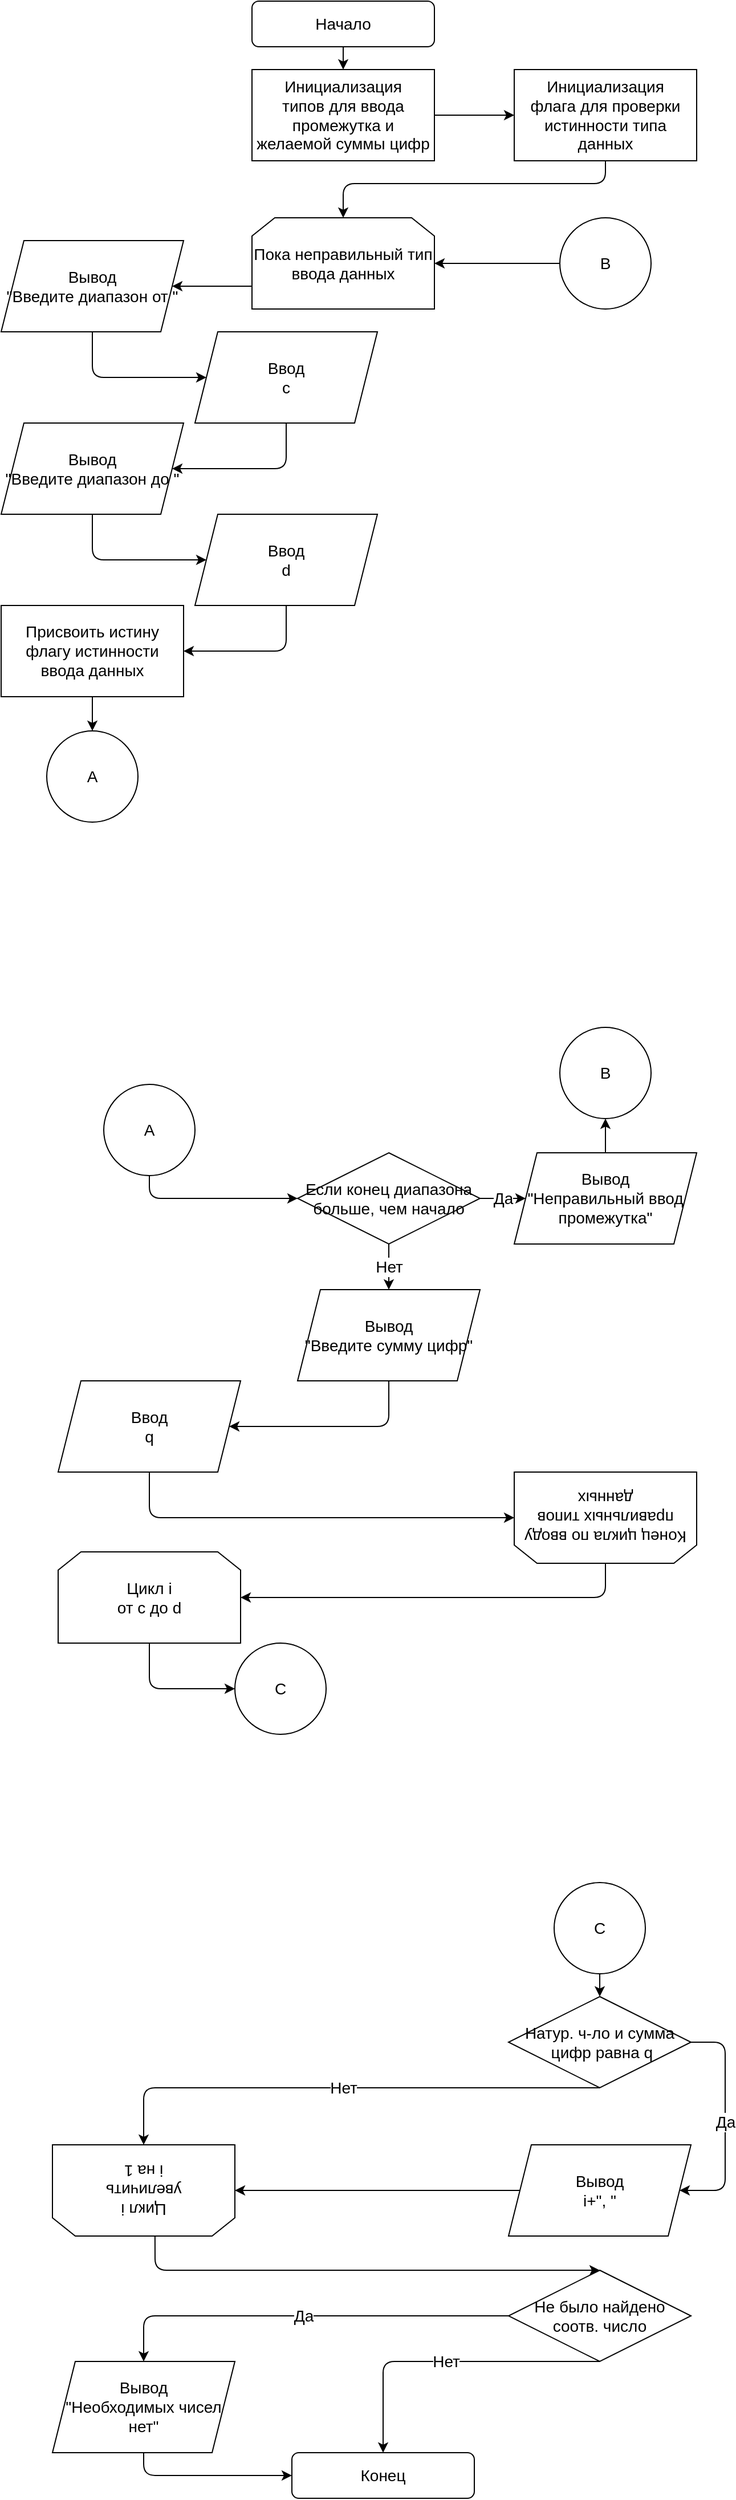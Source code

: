 <mxfile version="14.4.6" type="github">
  <diagram id="j850rsy9zMjjg5aDE9rX" name="Page-1">
    <mxGraphModel dx="1422" dy="794" grid="1" gridSize="10" guides="1" tooltips="1" connect="1" arrows="1" fold="1" page="1" pageScale="1" pageWidth="827" pageHeight="1169" math="0" shadow="0">
      <root>
        <mxCell id="0" />
        <mxCell id="1" parent="0" />
        <mxCell id="yiYiCe4EvvSNOmWsxo8L-3" value="Начало" style="rounded=1;whiteSpace=wrap;html=1;strokeWidth=1;fontSize=14;" parent="1" vertex="1">
          <mxGeometry x="320" y="40" width="160" height="40" as="geometry" />
        </mxCell>
        <mxCell id="yiYiCe4EvvSNOmWsxo8L-4" value="" style="endArrow=classic;html=1;exitX=0.5;exitY=1;exitDx=0;exitDy=0;entryX=0.5;entryY=0;entryDx=0;entryDy=0;strokeWidth=1;fontSize=14;" parent="1" source="yiYiCe4EvvSNOmWsxo8L-3" target="yiYiCe4EvvSNOmWsxo8L-5" edge="1">
          <mxGeometry width="50" height="50" relative="1" as="geometry">
            <mxPoint x="390" y="250" as="sourcePoint" />
            <mxPoint x="400" y="100" as="targetPoint" />
          </mxGeometry>
        </mxCell>
        <mxCell id="yiYiCe4EvvSNOmWsxo8L-5" value="Инициализация&lt;br&gt;типов для ввода промежутка и желаемой суммы цифр" style="rounded=0;whiteSpace=wrap;html=1;strokeWidth=1;fontSize=14;" parent="1" vertex="1">
          <mxGeometry x="320" y="100" width="160" height="80" as="geometry" />
        </mxCell>
        <mxCell id="yiYiCe4EvvSNOmWsxo8L-7" value="" style="endArrow=classic;html=1;exitX=1;exitY=0.5;exitDx=0;exitDy=0;entryX=0;entryY=0.5;entryDx=0;entryDy=0;strokeWidth=1;fontSize=14;" parent="1" source="yiYiCe4EvvSNOmWsxo8L-5" target="yiYiCe4EvvSNOmWsxo8L-9" edge="1">
          <mxGeometry width="50" height="50" relative="1" as="geometry">
            <mxPoint x="390" y="230" as="sourcePoint" />
            <mxPoint x="440" y="230" as="targetPoint" />
          </mxGeometry>
        </mxCell>
        <mxCell id="yiYiCe4EvvSNOmWsxo8L-9" value="Инициализация&lt;br style=&quot;font-size: 14px&quot;&gt;флага для проверки истинности типа данных" style="rounded=0;whiteSpace=wrap;html=1;strokeWidth=1;fontSize=14;" parent="1" vertex="1">
          <mxGeometry x="550" y="100" width="160" height="80" as="geometry" />
        </mxCell>
        <mxCell id="yiYiCe4EvvSNOmWsxo8L-10" value="Пока неправильный тип ввода данных" style="shape=loopLimit;whiteSpace=wrap;html=1;strokeWidth=1;fontSize=14;" parent="1" vertex="1">
          <mxGeometry x="320" y="230" width="160" height="80" as="geometry" />
        </mxCell>
        <mxCell id="yiYiCe4EvvSNOmWsxo8L-11" value="" style="endArrow=classic;html=1;exitX=0.5;exitY=1;exitDx=0;exitDy=0;entryX=0.5;entryY=0;entryDx=0;entryDy=0;strokeWidth=1;fontSize=14;" parent="1" source="yiYiCe4EvvSNOmWsxo8L-9" target="yiYiCe4EvvSNOmWsxo8L-10" edge="1">
          <mxGeometry width="50" height="50" relative="1" as="geometry">
            <mxPoint x="390" y="320" as="sourcePoint" />
            <mxPoint x="610" y="330" as="targetPoint" />
            <Array as="points">
              <mxPoint x="630" y="200" />
              <mxPoint x="400" y="200" />
            </Array>
          </mxGeometry>
        </mxCell>
        <mxCell id="yiYiCe4EvvSNOmWsxo8L-12" value="Вывод&lt;br style=&quot;font-size: 14px;&quot;&gt;&quot;Введите диапазон от &quot;" style="shape=parallelogram;perimeter=parallelogramPerimeter;whiteSpace=wrap;html=1;fixedSize=1;strokeWidth=1;fontSize=14;" parent="1" vertex="1">
          <mxGeometry x="100" y="250" width="160" height="80" as="geometry" />
        </mxCell>
        <mxCell id="yiYiCe4EvvSNOmWsxo8L-14" value="Ввод&lt;br style=&quot;font-size: 14px;&quot;&gt;c" style="shape=parallelogram;perimeter=parallelogramPerimeter;whiteSpace=wrap;html=1;fixedSize=1;strokeWidth=1;fontSize=14;" parent="1" vertex="1">
          <mxGeometry x="270" y="330" width="160" height="80" as="geometry" />
        </mxCell>
        <mxCell id="yiYiCe4EvvSNOmWsxo8L-15" value="" style="endArrow=classic;html=1;exitX=0.5;exitY=1;exitDx=0;exitDy=0;entryX=0;entryY=0.5;entryDx=0;entryDy=0;strokeWidth=1;fontSize=14;" parent="1" source="yiYiCe4EvvSNOmWsxo8L-12" target="yiYiCe4EvvSNOmWsxo8L-14" edge="1">
          <mxGeometry width="50" height="50" relative="1" as="geometry">
            <mxPoint x="340" y="530" as="sourcePoint" />
            <mxPoint x="390" y="480" as="targetPoint" />
            <Array as="points">
              <mxPoint x="180" y="370" />
            </Array>
          </mxGeometry>
        </mxCell>
        <mxCell id="yiYiCe4EvvSNOmWsxo8L-16" value="Вывод&lt;br style=&quot;font-size: 14px;&quot;&gt;&quot;Введите диапазон до &quot;" style="shape=parallelogram;perimeter=parallelogramPerimeter;whiteSpace=wrap;html=1;fixedSize=1;strokeWidth=1;fontSize=14;" parent="1" vertex="1">
          <mxGeometry x="100" y="410" width="160" height="80" as="geometry" />
        </mxCell>
        <mxCell id="yiYiCe4EvvSNOmWsxo8L-17" value="" style="endArrow=classic;html=1;exitX=0.5;exitY=1;exitDx=0;exitDy=0;entryX=1;entryY=0.5;entryDx=0;entryDy=0;strokeWidth=1;fontSize=14;" parent="1" source="yiYiCe4EvvSNOmWsxo8L-14" target="yiYiCe4EvvSNOmWsxo8L-16" edge="1">
          <mxGeometry width="50" height="50" relative="1" as="geometry">
            <mxPoint x="340" y="530" as="sourcePoint" />
            <mxPoint x="350" y="570" as="targetPoint" />
            <Array as="points">
              <mxPoint x="350" y="450" />
            </Array>
          </mxGeometry>
        </mxCell>
        <mxCell id="yiYiCe4EvvSNOmWsxo8L-18" value="Ввод&lt;br style=&quot;font-size: 14px;&quot;&gt;d" style="shape=parallelogram;perimeter=parallelogramPerimeter;whiteSpace=wrap;html=1;fixedSize=1;strokeWidth=1;fontSize=14;" parent="1" vertex="1">
          <mxGeometry x="270" y="490" width="160" height="80" as="geometry" />
        </mxCell>
        <mxCell id="yiYiCe4EvvSNOmWsxo8L-19" value="" style="endArrow=classic;html=1;entryX=0;entryY=0.5;entryDx=0;entryDy=0;exitX=0.5;exitY=1;exitDx=0;exitDy=0;strokeWidth=1;fontSize=14;" parent="1" source="yiYiCe4EvvSNOmWsxo8L-16" target="yiYiCe4EvvSNOmWsxo8L-18" edge="1">
          <mxGeometry width="50" height="50" relative="1" as="geometry">
            <mxPoint x="340" y="730" as="sourcePoint" />
            <mxPoint x="390" y="680" as="targetPoint" />
            <Array as="points">
              <mxPoint x="180" y="530" />
            </Array>
          </mxGeometry>
        </mxCell>
        <mxCell id="yiYiCe4EvvSNOmWsxo8L-20" value="Присвоить истину флагу истинности ввода данных" style="rounded=0;whiteSpace=wrap;html=1;strokeWidth=1;fontSize=14;" parent="1" vertex="1">
          <mxGeometry x="100" y="570" width="160" height="80" as="geometry" />
        </mxCell>
        <mxCell id="yiYiCe4EvvSNOmWsxo8L-21" value="" style="endArrow=classic;html=1;exitX=0.5;exitY=1;exitDx=0;exitDy=0;entryX=1;entryY=0.5;entryDx=0;entryDy=0;strokeWidth=1;fontSize=14;" parent="1" source="yiYiCe4EvvSNOmWsxo8L-18" target="yiYiCe4EvvSNOmWsxo8L-20" edge="1">
          <mxGeometry width="50" height="50" relative="1" as="geometry">
            <mxPoint x="340" y="810" as="sourcePoint" />
            <mxPoint x="390" y="760" as="targetPoint" />
            <Array as="points">
              <mxPoint x="350" y="610" />
            </Array>
          </mxGeometry>
        </mxCell>
        <mxCell id="yiYiCe4EvvSNOmWsxo8L-22" value="Если конец диапазона больше, чем начало" style="rhombus;whiteSpace=wrap;html=1;strokeWidth=1;fontSize=14;" parent="1" vertex="1">
          <mxGeometry x="360" y="1050" width="160" height="80" as="geometry" />
        </mxCell>
        <mxCell id="yiYiCe4EvvSNOmWsxo8L-23" value="" style="endArrow=classic;html=1;exitX=0.5;exitY=1;exitDx=0;exitDy=0;entryX=0;entryY=0.5;entryDx=0;entryDy=0;strokeWidth=1;fontSize=14;" parent="1" source="TzRiDZTqgSpi_4eekQt0-5" target="yiYiCe4EvvSNOmWsxo8L-22" edge="1">
          <mxGeometry width="50" height="50" relative="1" as="geometry">
            <mxPoint x="230" y="1050" as="sourcePoint" />
            <mxPoint x="440" y="1440" as="targetPoint" />
            <Array as="points">
              <mxPoint x="230" y="1090" />
            </Array>
          </mxGeometry>
        </mxCell>
        <mxCell id="yiYiCe4EvvSNOmWsxo8L-26" value="Да" style="endArrow=classic;html=1;exitX=1;exitY=0.5;exitDx=0;exitDy=0;strokeWidth=1;fontSize=14;" parent="1" source="yiYiCe4EvvSNOmWsxo8L-22" target="yiYiCe4EvvSNOmWsxo8L-27" edge="1">
          <mxGeometry width="50" height="50" relative="1" as="geometry">
            <mxPoint x="390" y="1390" as="sourcePoint" />
            <mxPoint x="530" y="1290" as="targetPoint" />
          </mxGeometry>
        </mxCell>
        <mxCell id="yiYiCe4EvvSNOmWsxo8L-27" value="Вывод&lt;br style=&quot;font-size: 14px;&quot;&gt;&quot;Неправильный ввод промежутка&quot;" style="shape=parallelogram;perimeter=parallelogramPerimeter;whiteSpace=wrap;html=1;fixedSize=1;strokeWidth=1;fontSize=14;" parent="1" vertex="1">
          <mxGeometry x="550" y="1050" width="160" height="80" as="geometry" />
        </mxCell>
        <mxCell id="yiYiCe4EvvSNOmWsxo8L-30" value="" style="endArrow=classic;html=1;exitX=0.5;exitY=0;exitDx=0;exitDy=0;strokeWidth=1;fontSize=14;entryX=0.5;entryY=1;entryDx=0;entryDy=0;" parent="1" source="yiYiCe4EvvSNOmWsxo8L-27" target="TzRiDZTqgSpi_4eekQt0-6" edge="1">
          <mxGeometry width="50" height="50" relative="1" as="geometry">
            <mxPoint x="440" y="1040" as="sourcePoint" />
            <mxPoint x="610" y="980" as="targetPoint" />
            <Array as="points" />
          </mxGeometry>
        </mxCell>
        <mxCell id="yiYiCe4EvvSNOmWsxo8L-31" value="Нет" style="endArrow=classic;html=1;exitX=0.5;exitY=1;exitDx=0;exitDy=0;entryX=0.5;entryY=0;entryDx=0;entryDy=0;strokeWidth=1;fontSize=14;" parent="1" source="yiYiCe4EvvSNOmWsxo8L-22" target="yiYiCe4EvvSNOmWsxo8L-33" edge="1">
          <mxGeometry relative="1" as="geometry">
            <mxPoint x="450" y="1280" as="sourcePoint" />
            <mxPoint x="400" y="1380" as="targetPoint" />
          </mxGeometry>
        </mxCell>
        <mxCell id="yiYiCe4EvvSNOmWsxo8L-33" value="Вывод&lt;br style=&quot;font-size: 14px;&quot;&gt;&quot;Введите сумму цифр&quot;" style="shape=parallelogram;perimeter=parallelogramPerimeter;whiteSpace=wrap;html=1;fixedSize=1;strokeWidth=1;fontSize=14;" parent="1" vertex="1">
          <mxGeometry x="360" y="1170" width="160" height="80" as="geometry" />
        </mxCell>
        <mxCell id="yiYiCe4EvvSNOmWsxo8L-35" value="Ввод&lt;br style=&quot;font-size: 14px;&quot;&gt;q" style="shape=parallelogram;perimeter=parallelogramPerimeter;whiteSpace=wrap;html=1;fixedSize=1;strokeWidth=1;fontSize=14;" parent="1" vertex="1">
          <mxGeometry x="150" y="1250" width="160" height="80" as="geometry" />
        </mxCell>
        <mxCell id="yiYiCe4EvvSNOmWsxo8L-36" value="" style="endArrow=classic;html=1;exitX=0.5;exitY=1;exitDx=0;exitDy=0;entryX=1;entryY=0.5;entryDx=0;entryDy=0;strokeWidth=1;fontSize=14;" parent="1" source="yiYiCe4EvvSNOmWsxo8L-33" target="yiYiCe4EvvSNOmWsxo8L-35" edge="1">
          <mxGeometry width="50" height="50" relative="1" as="geometry">
            <mxPoint x="470" y="1570" as="sourcePoint" />
            <mxPoint x="520" y="1520" as="targetPoint" />
            <Array as="points">
              <mxPoint x="440" y="1290" />
            </Array>
          </mxGeometry>
        </mxCell>
        <mxCell id="yiYiCe4EvvSNOmWsxo8L-37" value="Конец цикла по вводу правильных типов данных" style="shape=loopLimit;whiteSpace=wrap;html=1;rotation=-180;strokeWidth=1;fontSize=14;" parent="1" vertex="1">
          <mxGeometry x="550" y="1330" width="160" height="80" as="geometry" />
        </mxCell>
        <mxCell id="yiYiCe4EvvSNOmWsxo8L-38" value="" style="endArrow=classic;html=1;exitX=0.5;exitY=1;exitDx=0;exitDy=0;entryX=1;entryY=0.5;entryDx=0;entryDy=0;strokeWidth=1;fontSize=14;" parent="1" source="yiYiCe4EvvSNOmWsxo8L-35" target="yiYiCe4EvvSNOmWsxo8L-37" edge="1">
          <mxGeometry width="50" height="50" relative="1" as="geometry">
            <mxPoint x="470" y="1470" as="sourcePoint" />
            <mxPoint x="520" y="1420" as="targetPoint" />
            <Array as="points">
              <mxPoint x="230" y="1370" />
            </Array>
          </mxGeometry>
        </mxCell>
        <mxCell id="yiYiCe4EvvSNOmWsxo8L-40" value="" style="endArrow=classic;html=1;exitX=0.5;exitY=0;exitDx=0;exitDy=0;entryX=1;entryY=0.5;entryDx=0;entryDy=0;strokeWidth=1;fontSize=14;" parent="1" source="yiYiCe4EvvSNOmWsxo8L-37" target="yiYiCe4EvvSNOmWsxo8L-44" edge="1">
          <mxGeometry width="50" height="50" relative="1" as="geometry">
            <mxPoint x="470" y="1770" as="sourcePoint" />
            <mxPoint x="400" y="1800" as="targetPoint" />
            <Array as="points">
              <mxPoint x="630" y="1440" />
            </Array>
          </mxGeometry>
        </mxCell>
        <mxCell id="yiYiCe4EvvSNOmWsxo8L-44" value="Цикл i&lt;br style=&quot;font-size: 14px;&quot;&gt;от c до d" style="shape=loopLimit;whiteSpace=wrap;html=1;strokeWidth=1;fontSize=14;" parent="1" vertex="1">
          <mxGeometry x="150" y="1400" width="160" height="80" as="geometry" />
        </mxCell>
        <mxCell id="yiYiCe4EvvSNOmWsxo8L-45" value="" style="endArrow=classic;html=1;exitX=0.5;exitY=1;exitDx=0;exitDy=0;strokeWidth=1;fontSize=14;entryX=0;entryY=0.5;entryDx=0;entryDy=0;" parent="1" source="yiYiCe4EvvSNOmWsxo8L-44" target="TzRiDZTqgSpi_4eekQt0-9" edge="1">
          <mxGeometry width="50" height="50" relative="1" as="geometry">
            <mxPoint x="500" y="1890" as="sourcePoint" />
            <mxPoint x="320" y="1520" as="targetPoint" />
            <Array as="points">
              <mxPoint x="230" y="1520" />
            </Array>
          </mxGeometry>
        </mxCell>
        <mxCell id="yiYiCe4EvvSNOmWsxo8L-46" value="Натур. ч-ло и сумма&lt;br style=&quot;font-size: 14px;&quot;&gt;&amp;nbsp;цифр равна q" style="rhombus;whiteSpace=wrap;html=1;strokeWidth=1;fontSize=14;" parent="1" vertex="1">
          <mxGeometry x="545" y="1790" width="160" height="80" as="geometry" />
        </mxCell>
        <mxCell id="yiYiCe4EvvSNOmWsxo8L-47" value="Да" style="endArrow=classic;html=1;exitX=1;exitY=0.5;exitDx=0;exitDy=0;entryX=1;entryY=0.5;entryDx=0;entryDy=0;strokeWidth=1;fontSize=14;" parent="1" source="yiYiCe4EvvSNOmWsxo8L-46" target="yiYiCe4EvvSNOmWsxo8L-56" edge="1">
          <mxGeometry width="50" height="50" relative="1" as="geometry">
            <mxPoint x="495" y="2190" as="sourcePoint" />
            <mxPoint x="715" y="2040" as="targetPoint" />
            <Array as="points">
              <mxPoint x="735" y="1830" />
              <mxPoint x="735" y="1960" />
            </Array>
          </mxGeometry>
        </mxCell>
        <mxCell id="yiYiCe4EvvSNOmWsxo8L-49" value="Цикл i&lt;br style=&quot;font-size: 14px;&quot;&gt;увеличить &lt;br style=&quot;font-size: 14px;&quot;&gt;i на 1" style="shape=loopLimit;whiteSpace=wrap;html=1;rotation=-180;strokeWidth=1;fontSize=14;" parent="1" vertex="1">
          <mxGeometry x="145" y="1920" width="160" height="80" as="geometry" />
        </mxCell>
        <mxCell id="yiYiCe4EvvSNOmWsxo8L-50" value="Не было найдено соотв. число" style="rhombus;whiteSpace=wrap;html=1;strokeWidth=1;fontSize=14;" parent="1" vertex="1">
          <mxGeometry x="545" y="2030" width="160" height="80" as="geometry" />
        </mxCell>
        <mxCell id="yiYiCe4EvvSNOmWsxo8L-51" value="" style="endArrow=classic;html=1;exitX=0.438;exitY=0;exitDx=0;exitDy=0;exitPerimeter=0;entryX=0.5;entryY=0;entryDx=0;entryDy=0;strokeWidth=1;fontSize=14;" parent="1" source="yiYiCe4EvvSNOmWsxo8L-49" target="yiYiCe4EvvSNOmWsxo8L-50" edge="1">
          <mxGeometry width="50" height="50" relative="1" as="geometry">
            <mxPoint x="495" y="2270" as="sourcePoint" />
            <mxPoint x="545" y="2220" as="targetPoint" />
            <Array as="points">
              <mxPoint x="235" y="2030" />
            </Array>
          </mxGeometry>
        </mxCell>
        <mxCell id="yiYiCe4EvvSNOmWsxo8L-52" value="Вывод&lt;br style=&quot;font-size: 14px;&quot;&gt;&quot;Необходимых чисел нет&quot;" style="shape=parallelogram;perimeter=parallelogramPerimeter;whiteSpace=wrap;html=1;fixedSize=1;strokeWidth=1;fontSize=14;" parent="1" vertex="1">
          <mxGeometry x="145" y="2110" width="160" height="80" as="geometry" />
        </mxCell>
        <mxCell id="yiYiCe4EvvSNOmWsxo8L-53" value="Да" style="endArrow=classic;html=1;exitX=0;exitY=0.5;exitDx=0;exitDy=0;entryX=0.5;entryY=0;entryDx=0;entryDy=0;strokeWidth=1;fontSize=14;" parent="1" source="yiYiCe4EvvSNOmWsxo8L-50" target="yiYiCe4EvvSNOmWsxo8L-52" edge="1">
          <mxGeometry width="50" height="50" relative="1" as="geometry">
            <mxPoint x="495" y="2360" as="sourcePoint" />
            <mxPoint x="545" y="2310" as="targetPoint" />
            <Array as="points">
              <mxPoint x="225" y="2070" />
            </Array>
          </mxGeometry>
        </mxCell>
        <mxCell id="yiYiCe4EvvSNOmWsxo8L-54" value="Конец" style="rounded=1;whiteSpace=wrap;html=1;strokeWidth=1;fontSize=14;" parent="1" vertex="1">
          <mxGeometry x="355" y="2190" width="160" height="40" as="geometry" />
        </mxCell>
        <mxCell id="yiYiCe4EvvSNOmWsxo8L-55" value="" style="endArrow=classic;html=1;exitX=0.5;exitY=1;exitDx=0;exitDy=0;entryX=0;entryY=0.5;entryDx=0;entryDy=0;strokeWidth=1;fontSize=14;" parent="1" source="yiYiCe4EvvSNOmWsxo8L-52" target="yiYiCe4EvvSNOmWsxo8L-54" edge="1">
          <mxGeometry width="50" height="50" relative="1" as="geometry">
            <mxPoint x="495" y="2560" as="sourcePoint" />
            <mxPoint x="545" y="2510" as="targetPoint" />
            <Array as="points">
              <mxPoint x="225" y="2210" />
            </Array>
          </mxGeometry>
        </mxCell>
        <mxCell id="yiYiCe4EvvSNOmWsxo8L-56" value="Вывод&lt;br style=&quot;font-size: 14px;&quot;&gt;i+&quot;, &quot;" style="shape=parallelogram;perimeter=parallelogramPerimeter;whiteSpace=wrap;html=1;fixedSize=1;strokeWidth=1;fontSize=14;" parent="1" vertex="1">
          <mxGeometry x="545" y="1920" width="160" height="80" as="geometry" />
        </mxCell>
        <mxCell id="yiYiCe4EvvSNOmWsxo8L-57" value="Нет" style="endArrow=classic;html=1;exitX=0.5;exitY=1;exitDx=0;exitDy=0;entryX=0.5;entryY=1;entryDx=0;entryDy=0;strokeWidth=1;fontSize=14;" parent="1" source="yiYiCe4EvvSNOmWsxo8L-46" target="yiYiCe4EvvSNOmWsxo8L-49" edge="1">
          <mxGeometry width="50" height="50" relative="1" as="geometry">
            <mxPoint x="505" y="1980" as="sourcePoint" />
            <mxPoint x="555" y="1930" as="targetPoint" />
            <Array as="points">
              <mxPoint x="225" y="1870" />
            </Array>
          </mxGeometry>
        </mxCell>
        <mxCell id="yiYiCe4EvvSNOmWsxo8L-58" value="" style="endArrow=classic;html=1;exitX=0;exitY=0.5;exitDx=0;exitDy=0;entryX=0;entryY=0.5;entryDx=0;entryDy=0;strokeWidth=1;fontSize=14;" parent="1" source="yiYiCe4EvvSNOmWsxo8L-56" target="yiYiCe4EvvSNOmWsxo8L-49" edge="1">
          <mxGeometry width="50" height="50" relative="1" as="geometry">
            <mxPoint x="505" y="1980" as="sourcePoint" />
            <mxPoint x="555" y="1930" as="targetPoint" />
          </mxGeometry>
        </mxCell>
        <mxCell id="yiYiCe4EvvSNOmWsxo8L-59" value="Нет" style="endArrow=classic;html=1;exitX=0.5;exitY=1;exitDx=0;exitDy=0;entryX=0.5;entryY=0;entryDx=0;entryDy=0;strokeWidth=1;fontSize=14;" parent="1" source="yiYiCe4EvvSNOmWsxo8L-50" target="yiYiCe4EvvSNOmWsxo8L-54" edge="1">
          <mxGeometry width="50" height="50" relative="1" as="geometry">
            <mxPoint x="505" y="2280" as="sourcePoint" />
            <mxPoint x="535" y="2120" as="targetPoint" />
            <Array as="points">
              <mxPoint x="435" y="2110" />
            </Array>
          </mxGeometry>
        </mxCell>
        <mxCell id="TzRiDZTqgSpi_4eekQt0-3" value="A" style="ellipse;whiteSpace=wrap;html=1;strokeWidth=1;fontSize=14;" vertex="1" parent="1">
          <mxGeometry x="140" y="680" width="80" height="80" as="geometry" />
        </mxCell>
        <mxCell id="TzRiDZTqgSpi_4eekQt0-4" value="" style="endArrow=classic;html=1;strokeWidth=1;fontSize=14;exitX=0.5;exitY=1;exitDx=0;exitDy=0;entryX=0.5;entryY=0;entryDx=0;entryDy=0;" edge="1" parent="1" source="yiYiCe4EvvSNOmWsxo8L-20" target="TzRiDZTqgSpi_4eekQt0-3">
          <mxGeometry width="50" height="50" relative="1" as="geometry">
            <mxPoint x="340" y="840" as="sourcePoint" />
            <mxPoint x="390" y="790" as="targetPoint" />
          </mxGeometry>
        </mxCell>
        <mxCell id="TzRiDZTqgSpi_4eekQt0-5" value="A" style="ellipse;whiteSpace=wrap;html=1;strokeWidth=1;fontSize=14;" vertex="1" parent="1">
          <mxGeometry x="190" y="990" width="80" height="80" as="geometry" />
        </mxCell>
        <mxCell id="TzRiDZTqgSpi_4eekQt0-6" value="B" style="ellipse;whiteSpace=wrap;html=1;strokeWidth=1;fontSize=14;" vertex="1" parent="1">
          <mxGeometry x="590" y="940" width="80" height="80" as="geometry" />
        </mxCell>
        <mxCell id="TzRiDZTqgSpi_4eekQt0-7" value="B" style="ellipse;whiteSpace=wrap;html=1;strokeWidth=1;fontSize=14;" vertex="1" parent="1">
          <mxGeometry x="590" y="230" width="80" height="80" as="geometry" />
        </mxCell>
        <mxCell id="TzRiDZTqgSpi_4eekQt0-8" value="" style="endArrow=classic;html=1;strokeWidth=1;fontSize=14;exitX=0;exitY=0.5;exitDx=0;exitDy=0;entryX=1;entryY=0.5;entryDx=0;entryDy=0;" edge="1" parent="1" source="TzRiDZTqgSpi_4eekQt0-7" target="yiYiCe4EvvSNOmWsxo8L-10">
          <mxGeometry width="50" height="50" relative="1" as="geometry">
            <mxPoint x="390" y="450" as="sourcePoint" />
            <mxPoint x="440" y="400" as="targetPoint" />
          </mxGeometry>
        </mxCell>
        <mxCell id="TzRiDZTqgSpi_4eekQt0-9" value="C" style="ellipse;whiteSpace=wrap;html=1;strokeWidth=1;fontSize=14;" vertex="1" parent="1">
          <mxGeometry x="305" y="1480" width="80" height="80" as="geometry" />
        </mxCell>
        <mxCell id="TzRiDZTqgSpi_4eekQt0-10" value="C" style="ellipse;whiteSpace=wrap;html=1;strokeWidth=1;fontSize=14;" vertex="1" parent="1">
          <mxGeometry x="585" y="1690" width="80" height="80" as="geometry" />
        </mxCell>
        <mxCell id="TzRiDZTqgSpi_4eekQt0-11" value="" style="endArrow=classic;html=1;strokeWidth=1;fontSize=14;exitX=0.5;exitY=1;exitDx=0;exitDy=0;entryX=0.5;entryY=0;entryDx=0;entryDy=0;" edge="1" parent="1" source="TzRiDZTqgSpi_4eekQt0-10" target="yiYiCe4EvvSNOmWsxo8L-46">
          <mxGeometry width="50" height="50" relative="1" as="geometry">
            <mxPoint x="390" y="1690" as="sourcePoint" />
            <mxPoint x="440" y="1640" as="targetPoint" />
          </mxGeometry>
        </mxCell>
        <mxCell id="TzRiDZTqgSpi_4eekQt0-12" value="" style="endArrow=classic;html=1;strokeWidth=1;fontSize=14;exitX=0;exitY=0.75;exitDx=0;exitDy=0;entryX=1;entryY=0.5;entryDx=0;entryDy=0;" edge="1" parent="1" source="yiYiCe4EvvSNOmWsxo8L-10" target="yiYiCe4EvvSNOmWsxo8L-12">
          <mxGeometry width="50" height="50" relative="1" as="geometry">
            <mxPoint x="390" y="510" as="sourcePoint" />
            <mxPoint x="440" y="460" as="targetPoint" />
          </mxGeometry>
        </mxCell>
      </root>
    </mxGraphModel>
  </diagram>
</mxfile>
